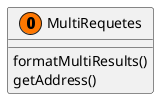 @startuml
'https://plantuml.com/class-diagram

class MultiRequetes << (O, #FF7700) >> {
formatMultiResults()
getAddress()
}

@enduml